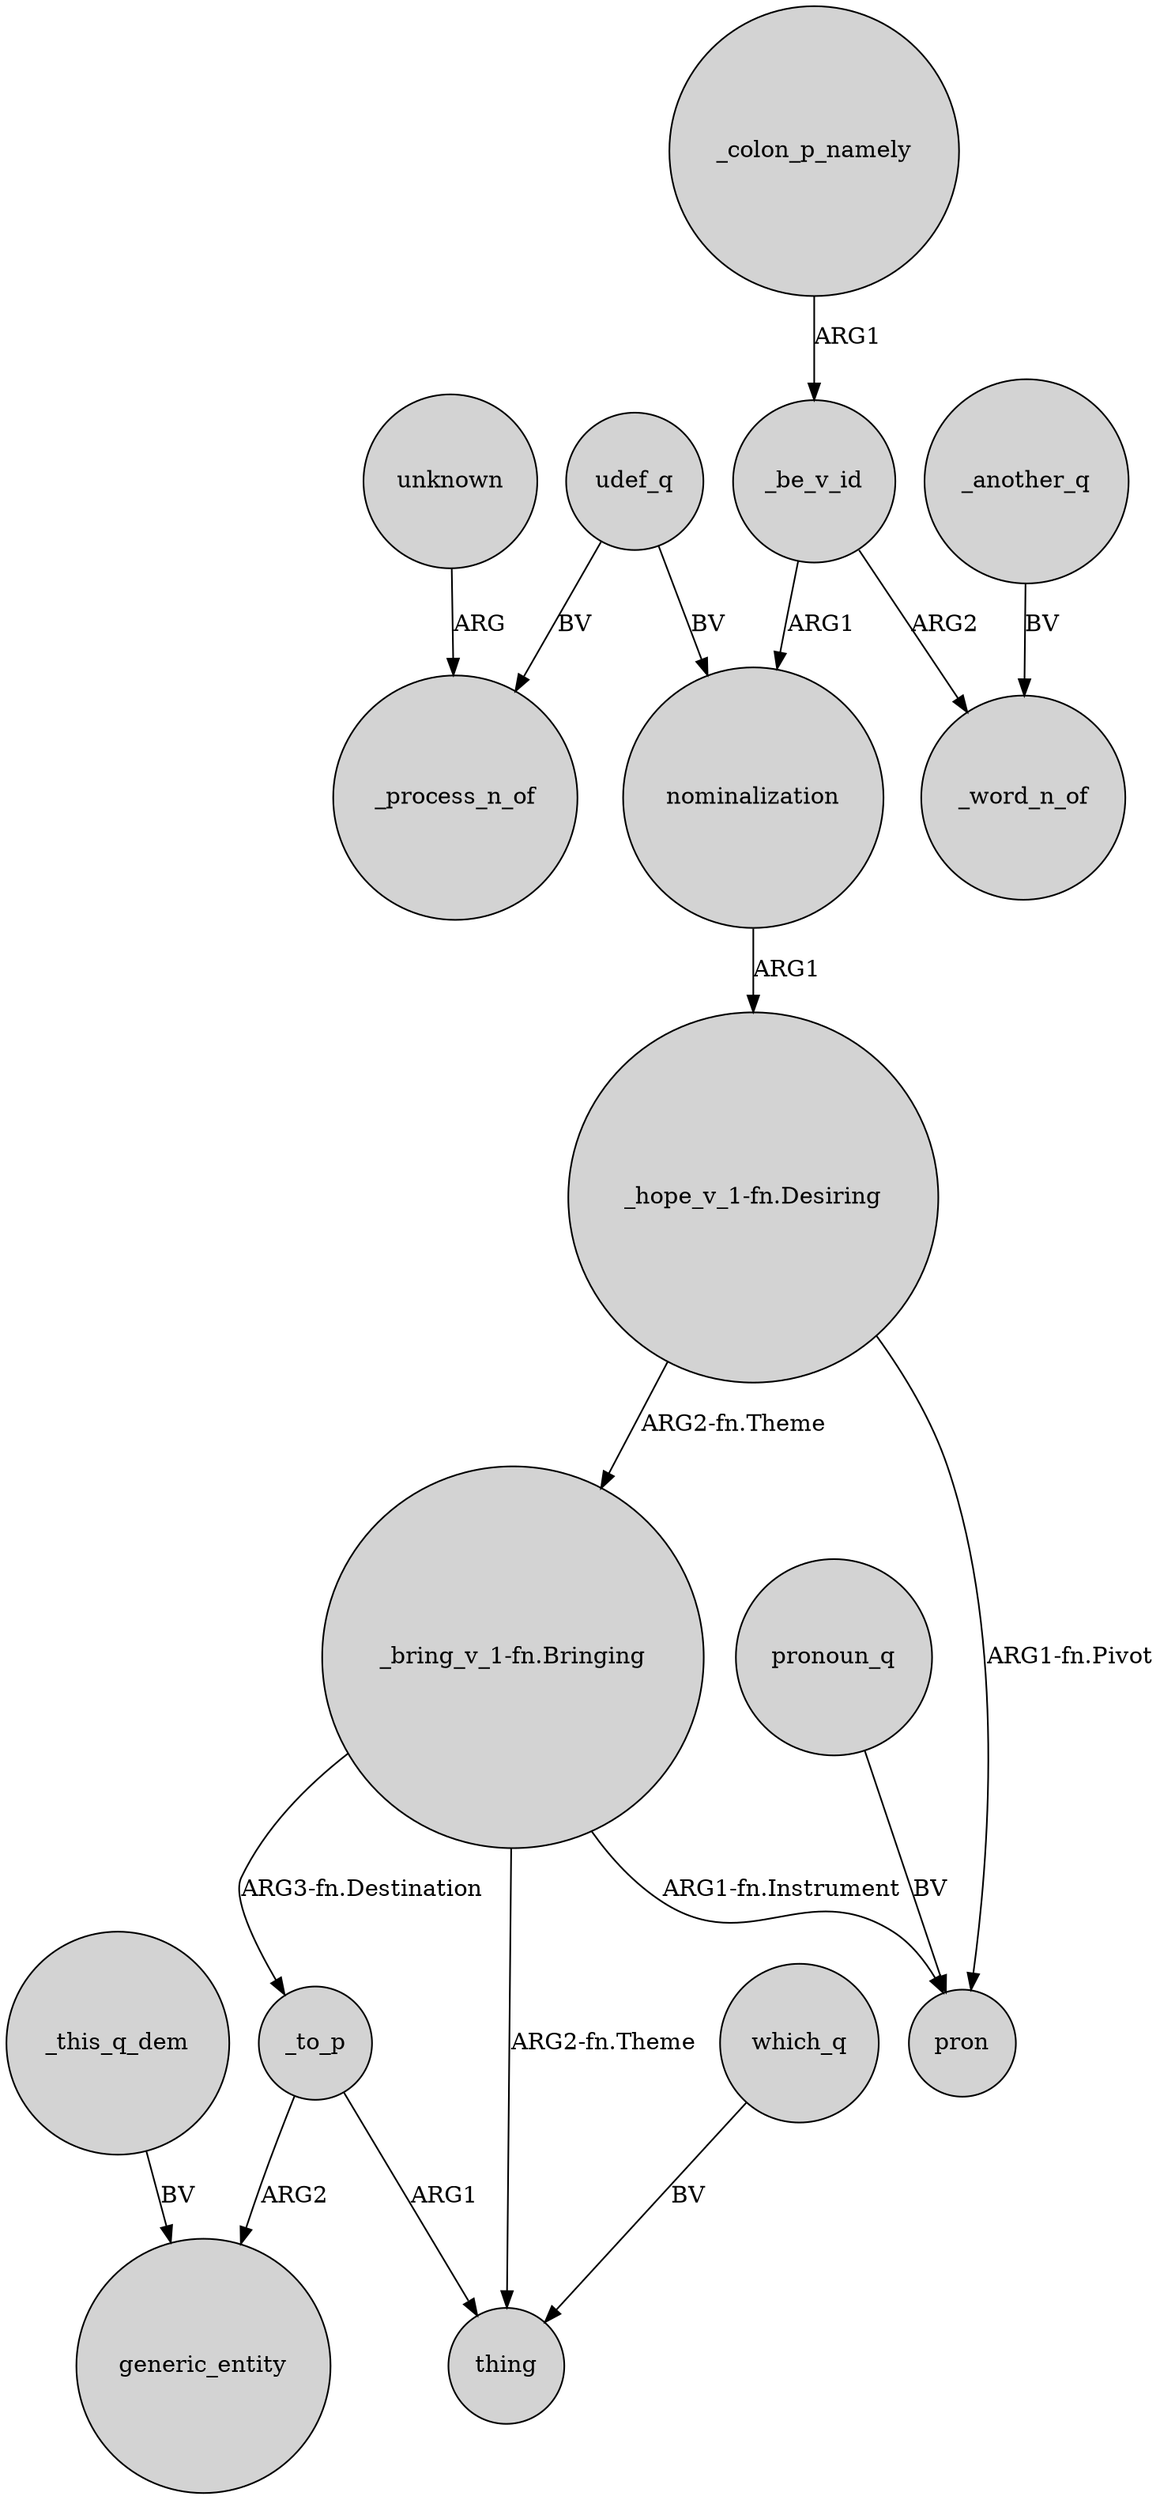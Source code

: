 digraph {
	node [shape=circle style=filled]
	_be_v_id -> nominalization [label=ARG1]
	_to_p -> generic_entity [label=ARG2]
	"_hope_v_1-fn.Desiring" -> pron [label="ARG1-fn.Pivot"]
	_this_q_dem -> generic_entity [label=BV]
	"_bring_v_1-fn.Bringing" -> _to_p [label="ARG3-fn.Destination"]
	"_bring_v_1-fn.Bringing" -> pron [label="ARG1-fn.Instrument"]
	_to_p -> thing [label=ARG1]
	_be_v_id -> _word_n_of [label=ARG2]
	_another_q -> _word_n_of [label=BV]
	"_bring_v_1-fn.Bringing" -> thing [label="ARG2-fn.Theme"]
	unknown -> _process_n_of [label=ARG]
	"_hope_v_1-fn.Desiring" -> "_bring_v_1-fn.Bringing" [label="ARG2-fn.Theme"]
	nominalization -> "_hope_v_1-fn.Desiring" [label=ARG1]
	udef_q -> nominalization [label=BV]
	_colon_p_namely -> _be_v_id [label=ARG1]
	udef_q -> _process_n_of [label=BV]
	which_q -> thing [label=BV]
	pronoun_q -> pron [label=BV]
}
